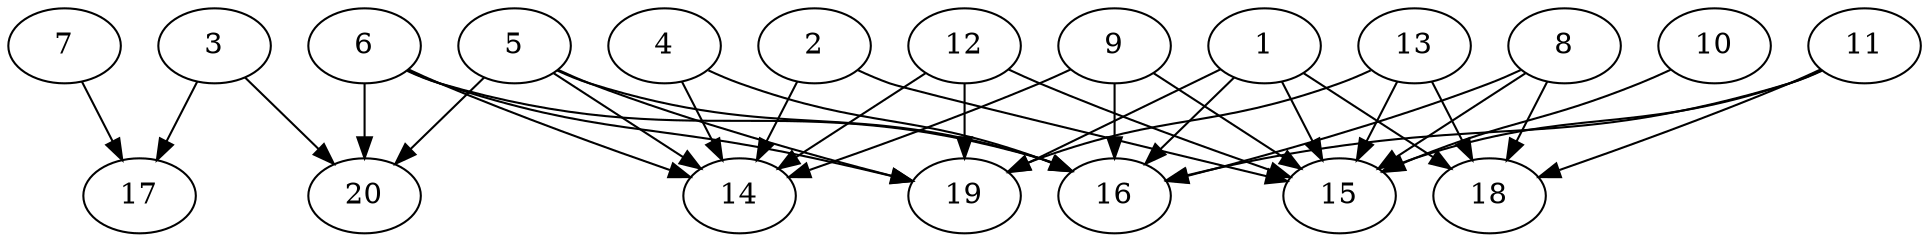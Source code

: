 // DAG automatically generated by daggen at Wed Jul 24 21:20:06 2019
// ./daggen --dot -n 20 --ccr 0.3 --fat 0.8 --regular 0.5 --density 0.8 --mindata 5242880 --maxdata 52428800 
digraph G {
  1 [size="163232427", alpha="0.09", expect_size="48969728"] 
  1 -> 15 [size ="48969728"]
  1 -> 16 [size ="48969728"]
  1 -> 18 [size ="48969728"]
  1 -> 19 [size ="48969728"]
  2 [size="133765120", alpha="0.11", expect_size="40129536"] 
  2 -> 14 [size ="40129536"]
  2 -> 15 [size ="40129536"]
  3 [size="174240427", alpha="0.16", expect_size="52272128"] 
  3 -> 17 [size ="52272128"]
  3 -> 20 [size ="52272128"]
  4 [size="28078080", alpha="0.15", expect_size="8423424"] 
  4 -> 14 [size ="8423424"]
  4 -> 16 [size ="8423424"]
  5 [size="97938773", alpha="0.11", expect_size="29381632"] 
  5 -> 14 [size ="29381632"]
  5 -> 16 [size ="29381632"]
  5 -> 19 [size ="29381632"]
  5 -> 20 [size ="29381632"]
  6 [size="99457707", alpha="0.10", expect_size="29837312"] 
  6 -> 14 [size ="29837312"]
  6 -> 16 [size ="29837312"]
  6 -> 19 [size ="29837312"]
  6 -> 20 [size ="29837312"]
  7 [size="112056320", alpha="0.17", expect_size="33616896"] 
  7 -> 17 [size ="33616896"]
  8 [size="150828373", alpha="0.08", expect_size="45248512"] 
  8 -> 15 [size ="45248512"]
  8 -> 16 [size ="45248512"]
  8 -> 18 [size ="45248512"]
  9 [size="105997653", alpha="0.00", expect_size="31799296"] 
  9 -> 14 [size ="31799296"]
  9 -> 15 [size ="31799296"]
  9 -> 16 [size ="31799296"]
  10 [size="70280533", alpha="0.17", expect_size="21084160"] 
  10 -> 15 [size ="21084160"]
  11 [size="109871787", alpha="0.13", expect_size="32961536"] 
  11 -> 15 [size ="32961536"]
  11 -> 16 [size ="32961536"]
  11 -> 18 [size ="32961536"]
  12 [size="22568960", alpha="0.03", expect_size="6770688"] 
  12 -> 14 [size ="6770688"]
  12 -> 15 [size ="6770688"]
  12 -> 19 [size ="6770688"]
  13 [size="111585280", alpha="0.07", expect_size="33475584"] 
  13 -> 15 [size ="33475584"]
  13 -> 18 [size ="33475584"]
  13 -> 19 [size ="33475584"]
  14 [size="79493120", alpha="0.08", expect_size="23847936"] 
  15 [size="43154773", alpha="0.17", expect_size="12946432"] 
  16 [size="126528853", alpha="0.14", expect_size="37958656"] 
  17 [size="47025493", alpha="0.09", expect_size="14107648"] 
  18 [size="22394880", alpha="0.11", expect_size="6718464"] 
  19 [size="85985280", alpha="0.06", expect_size="25795584"] 
  20 [size="88924160", alpha="0.02", expect_size="26677248"] 
}
